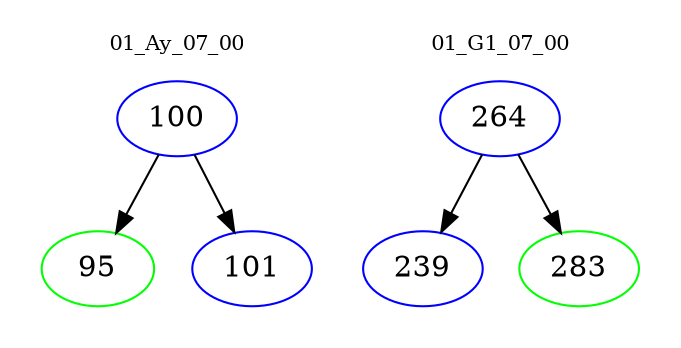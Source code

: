 digraph{
subgraph cluster_0 {
color = white
label = "01_Ay_07_00";
fontsize=10;
T0_100 [label="100", color="blue"]
T0_100 -> T0_95 [color="black"]
T0_95 [label="95", color="green"]
T0_100 -> T0_101 [color="black"]
T0_101 [label="101", color="blue"]
}
subgraph cluster_1 {
color = white
label = "01_G1_07_00";
fontsize=10;
T1_264 [label="264", color="blue"]
T1_264 -> T1_239 [color="black"]
T1_239 [label="239", color="blue"]
T1_264 -> T1_283 [color="black"]
T1_283 [label="283", color="green"]
}
}
